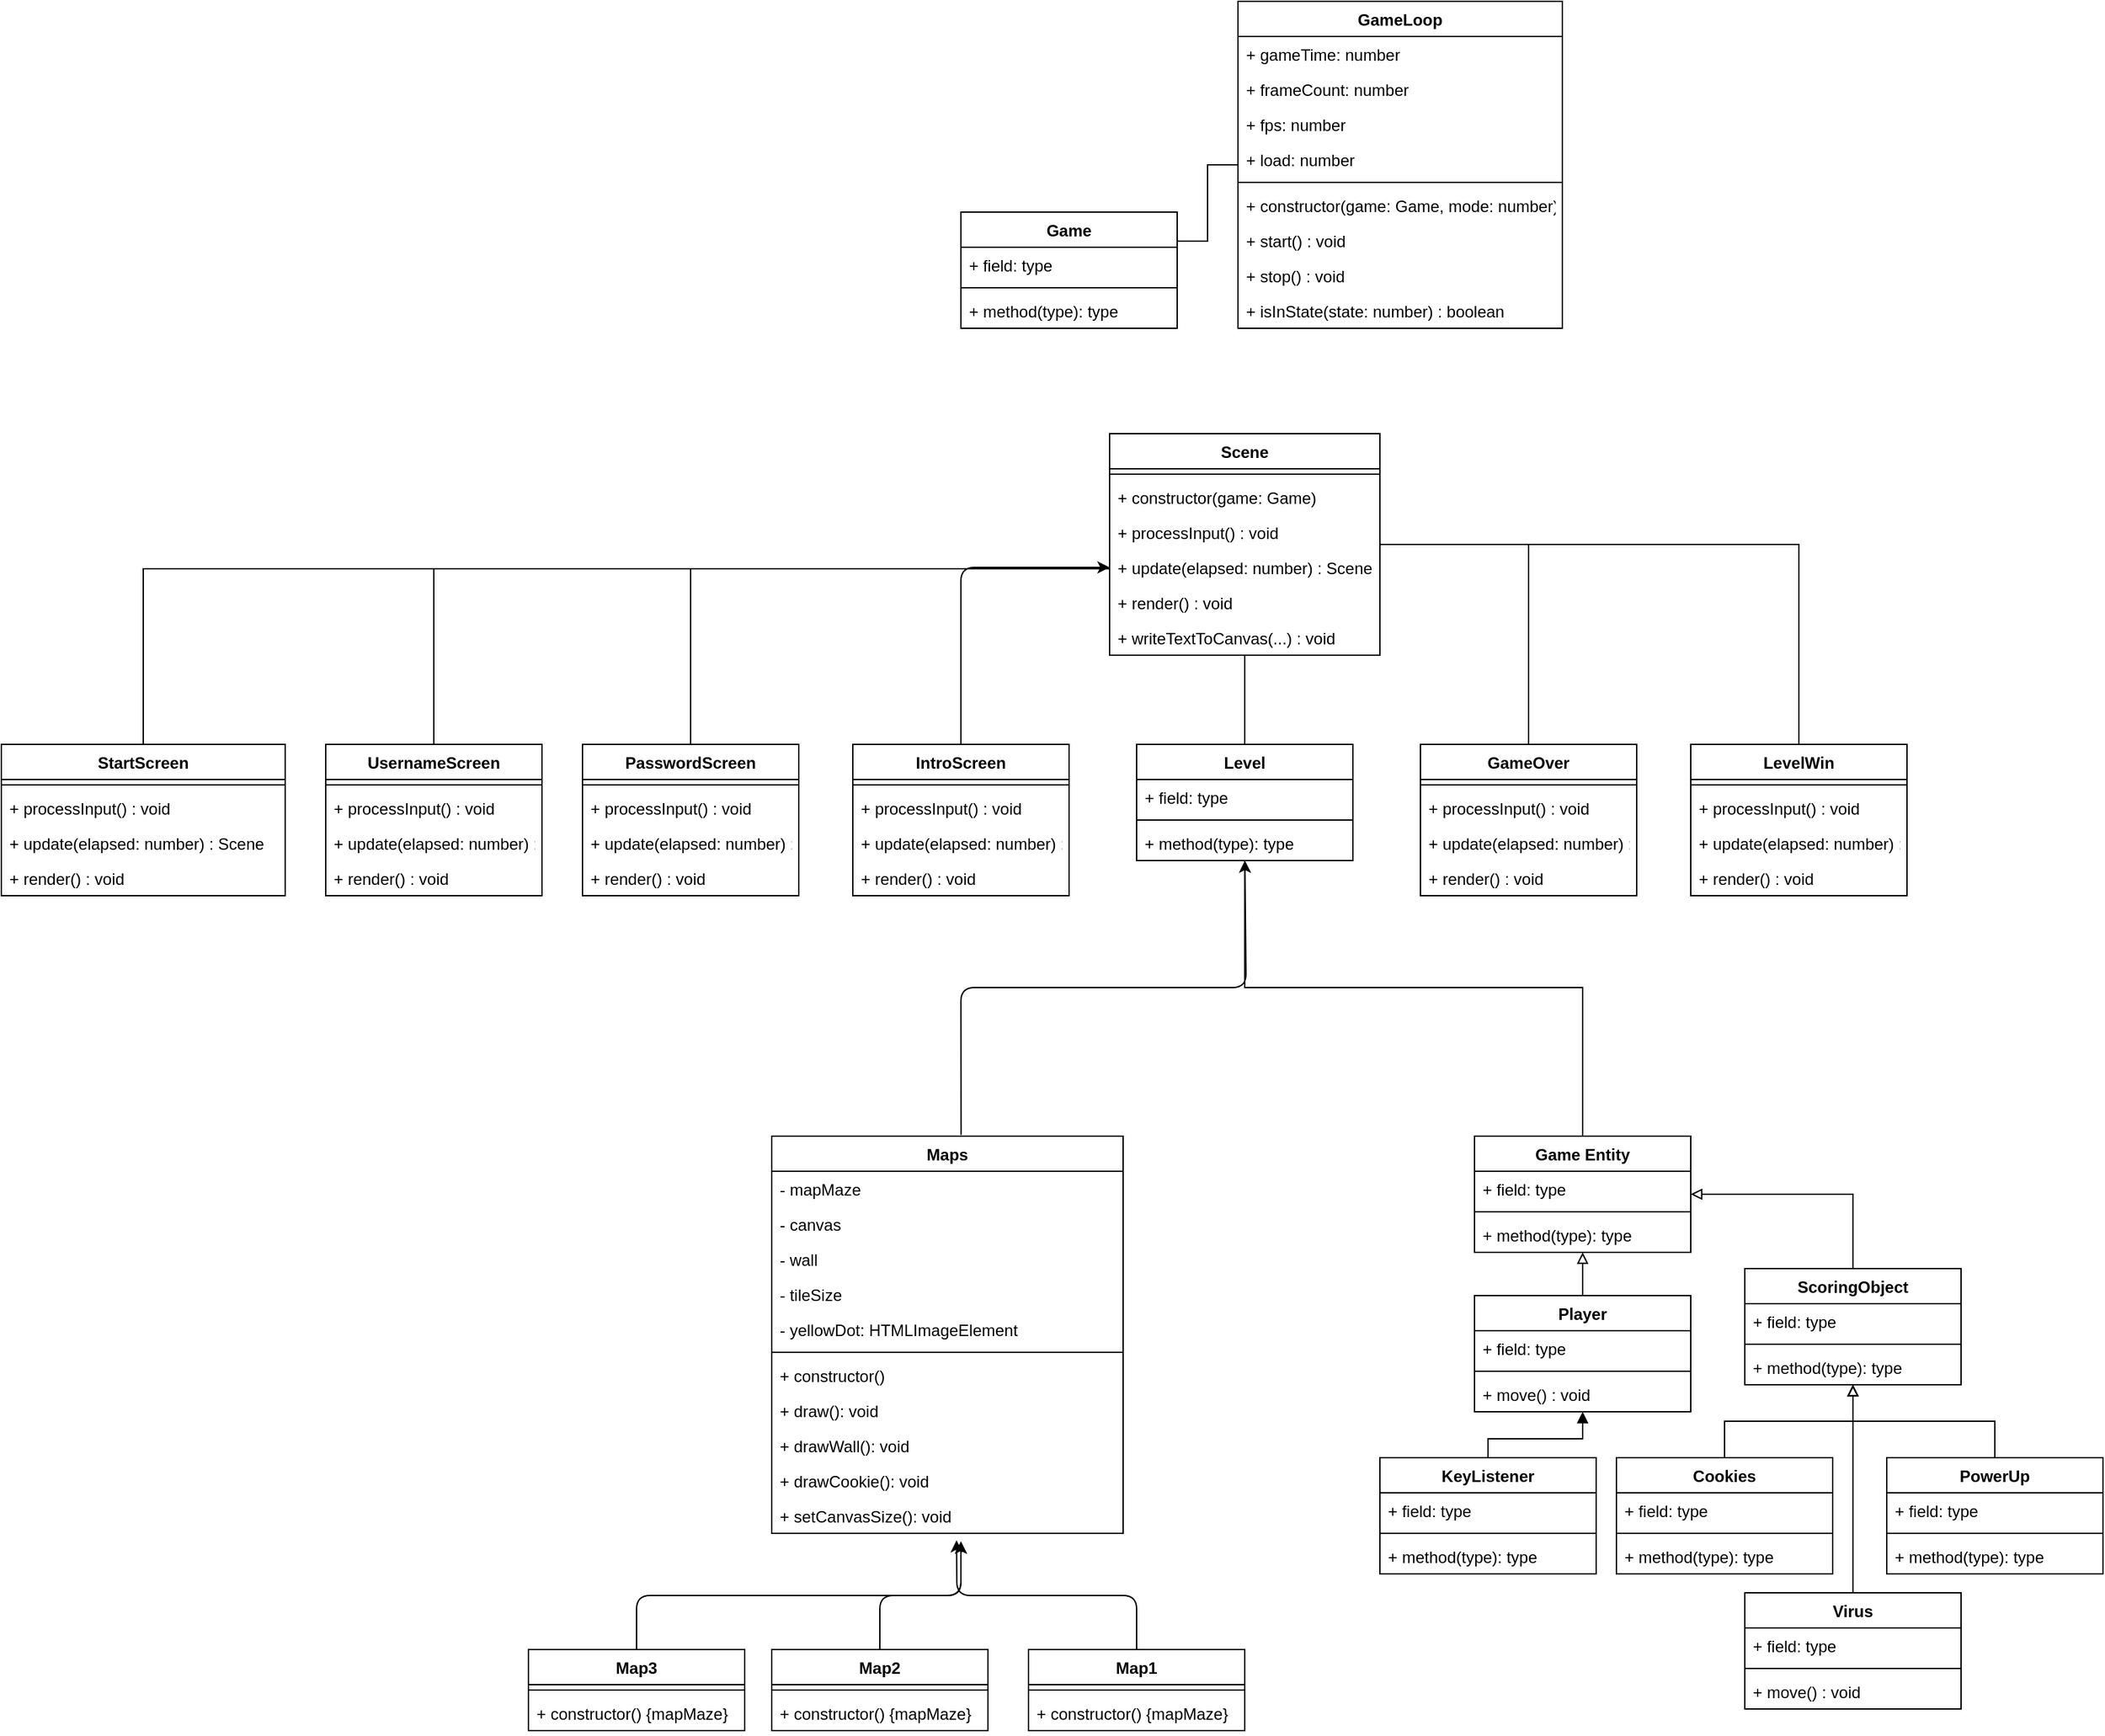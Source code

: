 <mxfile>
    <diagram id="Ojxr9yC4LWyRMyPqAZx2" name="Page-1">
        <mxGraphModel dx="1601" dy="1888" grid="1" gridSize="10" guides="1" tooltips="1" connect="1" arrows="1" fold="1" page="1" pageScale="1" pageWidth="850" pageHeight="1100" math="0" shadow="0">
            <root>
                <mxCell id="0"/>
                <mxCell id="1" parent="0"/>
                <mxCell id="dzGr2BtyjeJ9_kBKWc-8-1" value="Game" style="swimlane;fontStyle=1;align=center;verticalAlign=top;childLayout=stackLayout;horizontal=1;startSize=26;horizontalStack=0;resizeParent=1;resizeParentMax=0;resizeLast=0;collapsible=1;marginBottom=0;" parent="1" vertex="1">
                    <mxGeometry x="360" y="136" width="160" height="86" as="geometry"/>
                </mxCell>
                <mxCell id="dzGr2BtyjeJ9_kBKWc-8-2" value="+ field: type" style="text;strokeColor=none;fillColor=none;align=left;verticalAlign=top;spacingLeft=4;spacingRight=4;overflow=hidden;rotatable=0;points=[[0,0.5],[1,0.5]];portConstraint=eastwest;" parent="dzGr2BtyjeJ9_kBKWc-8-1" vertex="1">
                    <mxGeometry y="26" width="160" height="26" as="geometry"/>
                </mxCell>
                <mxCell id="dzGr2BtyjeJ9_kBKWc-8-3" value="" style="line;strokeWidth=1;fillColor=none;align=left;verticalAlign=middle;spacingTop=-1;spacingLeft=3;spacingRight=3;rotatable=0;labelPosition=right;points=[];portConstraint=eastwest;" parent="dzGr2BtyjeJ9_kBKWc-8-1" vertex="1">
                    <mxGeometry y="52" width="160" height="8" as="geometry"/>
                </mxCell>
                <mxCell id="dzGr2BtyjeJ9_kBKWc-8-4" value="+ method(type): type" style="text;strokeColor=none;fillColor=none;align=left;verticalAlign=top;spacingLeft=4;spacingRight=4;overflow=hidden;rotatable=0;points=[[0,0.5],[1,0.5]];portConstraint=eastwest;" parent="dzGr2BtyjeJ9_kBKWc-8-1" vertex="1">
                    <mxGeometry y="60" width="160" height="26" as="geometry"/>
                </mxCell>
                <mxCell id="2eLX85ndSaZ_eHVxCaM--86" style="edgeStyle=orthogonalEdgeStyle;rounded=0;orthogonalLoop=1;jettySize=auto;html=1;entryX=1;entryY=0.25;entryDx=0;entryDy=0;startArrow=none;startFill=0;endArrow=none;endFill=0;" parent="1" source="2eLX85ndSaZ_eHVxCaM--1" target="dzGr2BtyjeJ9_kBKWc-8-1" edge="1">
                    <mxGeometry relative="1" as="geometry"/>
                </mxCell>
                <mxCell id="2eLX85ndSaZ_eHVxCaM--1" value="GameLoop" style="swimlane;fontStyle=1;align=center;verticalAlign=top;childLayout=stackLayout;horizontal=1;startSize=26;horizontalStack=0;resizeParent=1;resizeParentMax=0;resizeLast=0;collapsible=1;marginBottom=0;" parent="1" vertex="1">
                    <mxGeometry x="565" y="-20" width="240" height="242" as="geometry"/>
                </mxCell>
                <mxCell id="2eLX85ndSaZ_eHVxCaM--2" value="+ gameTime: number" style="text;strokeColor=none;fillColor=none;align=left;verticalAlign=top;spacingLeft=4;spacingRight=4;overflow=hidden;rotatable=0;points=[[0,0.5],[1,0.5]];portConstraint=eastwest;" parent="2eLX85ndSaZ_eHVxCaM--1" vertex="1">
                    <mxGeometry y="26" width="240" height="26" as="geometry"/>
                </mxCell>
                <mxCell id="2eLX85ndSaZ_eHVxCaM--13" value="+ frameCount: number" style="text;strokeColor=none;fillColor=none;align=left;verticalAlign=top;spacingLeft=4;spacingRight=4;overflow=hidden;rotatable=0;points=[[0,0.5],[1,0.5]];portConstraint=eastwest;" parent="2eLX85ndSaZ_eHVxCaM--1" vertex="1">
                    <mxGeometry y="52" width="240" height="26" as="geometry"/>
                </mxCell>
                <mxCell id="2eLX85ndSaZ_eHVxCaM--15" value="+ fps: number" style="text;strokeColor=none;fillColor=none;align=left;verticalAlign=top;spacingLeft=4;spacingRight=4;overflow=hidden;rotatable=0;points=[[0,0.5],[1,0.5]];portConstraint=eastwest;" parent="2eLX85ndSaZ_eHVxCaM--1" vertex="1">
                    <mxGeometry y="78" width="240" height="26" as="geometry"/>
                </mxCell>
                <mxCell id="2eLX85ndSaZ_eHVxCaM--23" value="+ load: number" style="text;strokeColor=none;fillColor=none;align=left;verticalAlign=top;spacingLeft=4;spacingRight=4;overflow=hidden;rotatable=0;points=[[0,0.5],[1,0.5]];portConstraint=eastwest;" parent="2eLX85ndSaZ_eHVxCaM--1" vertex="1">
                    <mxGeometry y="104" width="240" height="26" as="geometry"/>
                </mxCell>
                <mxCell id="2eLX85ndSaZ_eHVxCaM--3" value="" style="line;strokeWidth=1;fillColor=none;align=left;verticalAlign=middle;spacingTop=-1;spacingLeft=3;spacingRight=3;rotatable=0;labelPosition=right;points=[];portConstraint=eastwest;" parent="2eLX85ndSaZ_eHVxCaM--1" vertex="1">
                    <mxGeometry y="130" width="240" height="8" as="geometry"/>
                </mxCell>
                <mxCell id="2eLX85ndSaZ_eHVxCaM--4" value="+ constructor(game: Game, mode: number)" style="text;strokeColor=none;fillColor=none;align=left;verticalAlign=top;spacingLeft=4;spacingRight=4;overflow=hidden;rotatable=0;points=[[0,0.5],[1,0.5]];portConstraint=eastwest;" parent="2eLX85ndSaZ_eHVxCaM--1" vertex="1">
                    <mxGeometry y="138" width="240" height="26" as="geometry"/>
                </mxCell>
                <mxCell id="2eLX85ndSaZ_eHVxCaM--20" value="+ start() : void" style="text;strokeColor=none;fillColor=none;align=left;verticalAlign=top;spacingLeft=4;spacingRight=4;overflow=hidden;rotatable=0;points=[[0,0.5],[1,0.5]];portConstraint=eastwest;" parent="2eLX85ndSaZ_eHVxCaM--1" vertex="1">
                    <mxGeometry y="164" width="240" height="26" as="geometry"/>
                </mxCell>
                <mxCell id="2eLX85ndSaZ_eHVxCaM--21" value="+ stop() : void" style="text;strokeColor=none;fillColor=none;align=left;verticalAlign=top;spacingLeft=4;spacingRight=4;overflow=hidden;rotatable=0;points=[[0,0.5],[1,0.5]];portConstraint=eastwest;" parent="2eLX85ndSaZ_eHVxCaM--1" vertex="1">
                    <mxGeometry y="190" width="240" height="26" as="geometry"/>
                </mxCell>
                <mxCell id="2eLX85ndSaZ_eHVxCaM--22" value="+ isInState(state: number) : boolean" style="text;strokeColor=none;fillColor=none;align=left;verticalAlign=top;spacingLeft=4;spacingRight=4;overflow=hidden;rotatable=0;points=[[0,0.5],[1,0.5]];portConstraint=eastwest;" parent="2eLX85ndSaZ_eHVxCaM--1" vertex="1">
                    <mxGeometry y="216" width="240" height="26" as="geometry"/>
                </mxCell>
                <mxCell id="2eLX85ndSaZ_eHVxCaM--5" value="KeyListener" style="swimlane;fontStyle=1;align=center;verticalAlign=top;childLayout=stackLayout;horizontal=1;startSize=26;horizontalStack=0;resizeParent=1;resizeParentMax=0;resizeLast=0;collapsible=1;marginBottom=0;" parent="1" vertex="1">
                    <mxGeometry x="670" y="1058" width="160" height="86" as="geometry"/>
                </mxCell>
                <mxCell id="2eLX85ndSaZ_eHVxCaM--6" value="+ field: type" style="text;strokeColor=none;fillColor=none;align=left;verticalAlign=top;spacingLeft=4;spacingRight=4;overflow=hidden;rotatable=0;points=[[0,0.5],[1,0.5]];portConstraint=eastwest;" parent="2eLX85ndSaZ_eHVxCaM--5" vertex="1">
                    <mxGeometry y="26" width="160" height="26" as="geometry"/>
                </mxCell>
                <mxCell id="2eLX85ndSaZ_eHVxCaM--7" value="" style="line;strokeWidth=1;fillColor=none;align=left;verticalAlign=middle;spacingTop=-1;spacingLeft=3;spacingRight=3;rotatable=0;labelPosition=right;points=[];portConstraint=eastwest;" parent="2eLX85ndSaZ_eHVxCaM--5" vertex="1">
                    <mxGeometry y="52" width="160" height="8" as="geometry"/>
                </mxCell>
                <mxCell id="2eLX85ndSaZ_eHVxCaM--8" value="+ method(type): type" style="text;strokeColor=none;fillColor=none;align=left;verticalAlign=top;spacingLeft=4;spacingRight=4;overflow=hidden;rotatable=0;points=[[0,0.5],[1,0.5]];portConstraint=eastwest;" parent="2eLX85ndSaZ_eHVxCaM--5" vertex="1">
                    <mxGeometry y="60" width="160" height="26" as="geometry"/>
                </mxCell>
                <mxCell id="2eLX85ndSaZ_eHVxCaM--72" style="edgeStyle=orthogonalEdgeStyle;rounded=0;orthogonalLoop=1;jettySize=auto;html=1;entryX=0.5;entryY=0;entryDx=0;entryDy=0;startArrow=block;startFill=0;endArrow=none;endFill=0;" parent="1" source="2eLX85ndSaZ_eHVxCaM--9" target="2eLX85ndSaZ_eHVxCaM--40" edge="1">
                    <mxGeometry relative="1" as="geometry"/>
                </mxCell>
                <mxCell id="2eLX85ndSaZ_eHVxCaM--73" style="edgeStyle=orthogonalEdgeStyle;rounded=0;orthogonalLoop=1;jettySize=auto;html=1;entryX=0.5;entryY=0;entryDx=0;entryDy=0;startArrow=block;startFill=0;endArrow=none;endFill=0;" parent="1" source="2eLX85ndSaZ_eHVxCaM--9" target="2eLX85ndSaZ_eHVxCaM--24" edge="1">
                    <mxGeometry relative="1" as="geometry">
                        <mxPoint x="615" y="918" as="targetPoint"/>
                    </mxGeometry>
                </mxCell>
                <mxCell id="2eLX85ndSaZ_eHVxCaM--9" value="Game Entity" style="swimlane;fontStyle=1;align=center;verticalAlign=top;childLayout=stackLayout;horizontal=1;startSize=26;horizontalStack=0;resizeParent=1;resizeParentMax=0;resizeLast=0;collapsible=1;marginBottom=0;" parent="1" vertex="1">
                    <mxGeometry x="740" y="820" width="160" height="86" as="geometry"/>
                </mxCell>
                <mxCell id="2eLX85ndSaZ_eHVxCaM--10" value="+ field: type" style="text;strokeColor=none;fillColor=none;align=left;verticalAlign=top;spacingLeft=4;spacingRight=4;overflow=hidden;rotatable=0;points=[[0,0.5],[1,0.5]];portConstraint=eastwest;" parent="2eLX85ndSaZ_eHVxCaM--9" vertex="1">
                    <mxGeometry y="26" width="160" height="26" as="geometry"/>
                </mxCell>
                <mxCell id="2eLX85ndSaZ_eHVxCaM--11" value="" style="line;strokeWidth=1;fillColor=none;align=left;verticalAlign=middle;spacingTop=-1;spacingLeft=3;spacingRight=3;rotatable=0;labelPosition=right;points=[];portConstraint=eastwest;" parent="2eLX85ndSaZ_eHVxCaM--9" vertex="1">
                    <mxGeometry y="52" width="160" height="8" as="geometry"/>
                </mxCell>
                <mxCell id="2eLX85ndSaZ_eHVxCaM--12" value="+ method(type): type" style="text;strokeColor=none;fillColor=none;align=left;verticalAlign=top;spacingLeft=4;spacingRight=4;overflow=hidden;rotatable=0;points=[[0,0.5],[1,0.5]];portConstraint=eastwest;" parent="2eLX85ndSaZ_eHVxCaM--9" vertex="1">
                    <mxGeometry y="60" width="160" height="26" as="geometry"/>
                </mxCell>
                <mxCell id="2eLX85ndSaZ_eHVxCaM--75" style="edgeStyle=orthogonalEdgeStyle;rounded=0;orthogonalLoop=1;jettySize=auto;html=1;entryX=0.5;entryY=0;entryDx=0;entryDy=0;startArrow=block;startFill=1;endArrow=none;endFill=0;" parent="1" source="2eLX85ndSaZ_eHVxCaM--24" target="2eLX85ndSaZ_eHVxCaM--5" edge="1">
                    <mxGeometry relative="1" as="geometry"/>
                </mxCell>
                <mxCell id="2eLX85ndSaZ_eHVxCaM--24" value="Player" style="swimlane;fontStyle=1;align=center;verticalAlign=top;childLayout=stackLayout;horizontal=1;startSize=26;horizontalStack=0;resizeParent=1;resizeParentMax=0;resizeLast=0;collapsible=1;marginBottom=0;" parent="1" vertex="1">
                    <mxGeometry x="740" y="938" width="160" height="86" as="geometry"/>
                </mxCell>
                <mxCell id="2eLX85ndSaZ_eHVxCaM--25" value="+ field: type" style="text;strokeColor=none;fillColor=none;align=left;verticalAlign=top;spacingLeft=4;spacingRight=4;overflow=hidden;rotatable=0;points=[[0,0.5],[1,0.5]];portConstraint=eastwest;" parent="2eLX85ndSaZ_eHVxCaM--24" vertex="1">
                    <mxGeometry y="26" width="160" height="26" as="geometry"/>
                </mxCell>
                <mxCell id="2eLX85ndSaZ_eHVxCaM--26" value="" style="line;strokeWidth=1;fillColor=none;align=left;verticalAlign=middle;spacingTop=-1;spacingLeft=3;spacingRight=3;rotatable=0;labelPosition=right;points=[];portConstraint=eastwest;" parent="2eLX85ndSaZ_eHVxCaM--24" vertex="1">
                    <mxGeometry y="52" width="160" height="8" as="geometry"/>
                </mxCell>
                <mxCell id="2eLX85ndSaZ_eHVxCaM--27" value="+ move() : void" style="text;strokeColor=none;fillColor=none;align=left;verticalAlign=top;spacingLeft=4;spacingRight=4;overflow=hidden;rotatable=0;points=[[0,0.5],[1,0.5]];portConstraint=eastwest;" parent="2eLX85ndSaZ_eHVxCaM--24" vertex="1">
                    <mxGeometry y="60" width="160" height="26" as="geometry"/>
                </mxCell>
                <mxCell id="2eLX85ndSaZ_eHVxCaM--28" value="Virus" style="swimlane;fontStyle=1;align=center;verticalAlign=top;childLayout=stackLayout;horizontal=1;startSize=26;horizontalStack=0;resizeParent=1;resizeParentMax=0;resizeLast=0;collapsible=1;marginBottom=0;" parent="1" vertex="1">
                    <mxGeometry x="940" y="1158" width="160" height="86" as="geometry"/>
                </mxCell>
                <mxCell id="2eLX85ndSaZ_eHVxCaM--29" value="+ field: type" style="text;strokeColor=none;fillColor=none;align=left;verticalAlign=top;spacingLeft=4;spacingRight=4;overflow=hidden;rotatable=0;points=[[0,0.5],[1,0.5]];portConstraint=eastwest;" parent="2eLX85ndSaZ_eHVxCaM--28" vertex="1">
                    <mxGeometry y="26" width="160" height="26" as="geometry"/>
                </mxCell>
                <mxCell id="2eLX85ndSaZ_eHVxCaM--30" value="" style="line;strokeWidth=1;fillColor=none;align=left;verticalAlign=middle;spacingTop=-1;spacingLeft=3;spacingRight=3;rotatable=0;labelPosition=right;points=[];portConstraint=eastwest;" parent="2eLX85ndSaZ_eHVxCaM--28" vertex="1">
                    <mxGeometry y="52" width="160" height="8" as="geometry"/>
                </mxCell>
                <mxCell id="2eLX85ndSaZ_eHVxCaM--31" value="+ move() : void" style="text;strokeColor=none;fillColor=none;align=left;verticalAlign=top;spacingLeft=4;spacingRight=4;overflow=hidden;rotatable=0;points=[[0,0.5],[1,0.5]];portConstraint=eastwest;" parent="2eLX85ndSaZ_eHVxCaM--28" vertex="1">
                    <mxGeometry y="60" width="160" height="26" as="geometry"/>
                </mxCell>
                <mxCell id="2eLX85ndSaZ_eHVxCaM--32" value="Cookies" style="swimlane;fontStyle=1;align=center;verticalAlign=top;childLayout=stackLayout;horizontal=1;startSize=26;horizontalStack=0;resizeParent=1;resizeParentMax=0;resizeLast=0;collapsible=1;marginBottom=0;" parent="1" vertex="1">
                    <mxGeometry x="845" y="1058" width="160" height="86" as="geometry"/>
                </mxCell>
                <mxCell id="2eLX85ndSaZ_eHVxCaM--33" value="+ field: type" style="text;strokeColor=none;fillColor=none;align=left;verticalAlign=top;spacingLeft=4;spacingRight=4;overflow=hidden;rotatable=0;points=[[0,0.5],[1,0.5]];portConstraint=eastwest;" parent="2eLX85ndSaZ_eHVxCaM--32" vertex="1">
                    <mxGeometry y="26" width="160" height="26" as="geometry"/>
                </mxCell>
                <mxCell id="2eLX85ndSaZ_eHVxCaM--34" value="" style="line;strokeWidth=1;fillColor=none;align=left;verticalAlign=middle;spacingTop=-1;spacingLeft=3;spacingRight=3;rotatable=0;labelPosition=right;points=[];portConstraint=eastwest;" parent="2eLX85ndSaZ_eHVxCaM--32" vertex="1">
                    <mxGeometry y="52" width="160" height="8" as="geometry"/>
                </mxCell>
                <mxCell id="2eLX85ndSaZ_eHVxCaM--35" value="+ method(type): type" style="text;strokeColor=none;fillColor=none;align=left;verticalAlign=top;spacingLeft=4;spacingRight=4;overflow=hidden;rotatable=0;points=[[0,0.5],[1,0.5]];portConstraint=eastwest;" parent="2eLX85ndSaZ_eHVxCaM--32" vertex="1">
                    <mxGeometry y="60" width="160" height="26" as="geometry"/>
                </mxCell>
                <mxCell id="2eLX85ndSaZ_eHVxCaM--36" value="PowerUp" style="swimlane;fontStyle=1;align=center;verticalAlign=top;childLayout=stackLayout;horizontal=1;startSize=26;horizontalStack=0;resizeParent=1;resizeParentMax=0;resizeLast=0;collapsible=1;marginBottom=0;" parent="1" vertex="1">
                    <mxGeometry x="1045" y="1058" width="160" height="86" as="geometry"/>
                </mxCell>
                <mxCell id="2eLX85ndSaZ_eHVxCaM--37" value="+ field: type" style="text;strokeColor=none;fillColor=none;align=left;verticalAlign=top;spacingLeft=4;spacingRight=4;overflow=hidden;rotatable=0;points=[[0,0.5],[1,0.5]];portConstraint=eastwest;" parent="2eLX85ndSaZ_eHVxCaM--36" vertex="1">
                    <mxGeometry y="26" width="160" height="26" as="geometry"/>
                </mxCell>
                <mxCell id="2eLX85ndSaZ_eHVxCaM--38" value="" style="line;strokeWidth=1;fillColor=none;align=left;verticalAlign=middle;spacingTop=-1;spacingLeft=3;spacingRight=3;rotatable=0;labelPosition=right;points=[];portConstraint=eastwest;" parent="2eLX85ndSaZ_eHVxCaM--36" vertex="1">
                    <mxGeometry y="52" width="160" height="8" as="geometry"/>
                </mxCell>
                <mxCell id="2eLX85ndSaZ_eHVxCaM--39" value="+ method(type): type" style="text;strokeColor=none;fillColor=none;align=left;verticalAlign=top;spacingLeft=4;spacingRight=4;overflow=hidden;rotatable=0;points=[[0,0.5],[1,0.5]];portConstraint=eastwest;" parent="2eLX85ndSaZ_eHVxCaM--36" vertex="1">
                    <mxGeometry y="60" width="160" height="26" as="geometry"/>
                </mxCell>
                <mxCell id="2eLX85ndSaZ_eHVxCaM--55" style="edgeStyle=orthogonalEdgeStyle;rounded=0;orthogonalLoop=1;jettySize=auto;html=1;entryX=0.5;entryY=0;entryDx=0;entryDy=0;endArrow=none;endFill=0;startArrow=block;startFill=0;" parent="1" source="2eLX85ndSaZ_eHVxCaM--40" target="2eLX85ndSaZ_eHVxCaM--36" edge="1">
                    <mxGeometry relative="1" as="geometry"/>
                </mxCell>
                <mxCell id="2eLX85ndSaZ_eHVxCaM--57" style="edgeStyle=orthogonalEdgeStyle;rounded=0;orthogonalLoop=1;jettySize=auto;html=1;entryX=0.5;entryY=0;entryDx=0;entryDy=0;startArrow=block;startFill=0;endArrow=none;endFill=0;" parent="1" source="2eLX85ndSaZ_eHVxCaM--40" target="2eLX85ndSaZ_eHVxCaM--32" edge="1">
                    <mxGeometry relative="1" as="geometry"/>
                </mxCell>
                <mxCell id="2eLX85ndSaZ_eHVxCaM--83" style="edgeStyle=orthogonalEdgeStyle;rounded=0;orthogonalLoop=1;jettySize=auto;html=1;entryX=0.5;entryY=0;entryDx=0;entryDy=0;startArrow=block;startFill=0;endArrow=none;endFill=0;" parent="1" source="2eLX85ndSaZ_eHVxCaM--40" target="2eLX85ndSaZ_eHVxCaM--28" edge="1">
                    <mxGeometry relative="1" as="geometry"/>
                </mxCell>
                <mxCell id="2eLX85ndSaZ_eHVxCaM--40" value="ScoringObject" style="swimlane;fontStyle=1;align=center;verticalAlign=top;childLayout=stackLayout;horizontal=1;startSize=26;horizontalStack=0;resizeParent=1;resizeParentMax=0;resizeLast=0;collapsible=1;marginBottom=0;" parent="1" vertex="1">
                    <mxGeometry x="940" y="918" width="160" height="86" as="geometry"/>
                </mxCell>
                <mxCell id="2eLX85ndSaZ_eHVxCaM--41" value="+ field: type" style="text;strokeColor=none;fillColor=none;align=left;verticalAlign=top;spacingLeft=4;spacingRight=4;overflow=hidden;rotatable=0;points=[[0,0.5],[1,0.5]];portConstraint=eastwest;" parent="2eLX85ndSaZ_eHVxCaM--40" vertex="1">
                    <mxGeometry y="26" width="160" height="26" as="geometry"/>
                </mxCell>
                <mxCell id="2eLX85ndSaZ_eHVxCaM--42" value="" style="line;strokeWidth=1;fillColor=none;align=left;verticalAlign=middle;spacingTop=-1;spacingLeft=3;spacingRight=3;rotatable=0;labelPosition=right;points=[];portConstraint=eastwest;" parent="2eLX85ndSaZ_eHVxCaM--40" vertex="1">
                    <mxGeometry y="52" width="160" height="8" as="geometry"/>
                </mxCell>
                <mxCell id="2eLX85ndSaZ_eHVxCaM--43" value="+ method(type): type" style="text;strokeColor=none;fillColor=none;align=left;verticalAlign=top;spacingLeft=4;spacingRight=4;overflow=hidden;rotatable=0;points=[[0,0.5],[1,0.5]];portConstraint=eastwest;" parent="2eLX85ndSaZ_eHVxCaM--40" vertex="1">
                    <mxGeometry y="60" width="160" height="26" as="geometry"/>
                </mxCell>
                <mxCell id="2eLX85ndSaZ_eHVxCaM--96" style="edgeStyle=orthogonalEdgeStyle;rounded=0;orthogonalLoop=1;jettySize=auto;html=1;entryX=0.5;entryY=0;entryDx=0;entryDy=0;startArrow=none;startFill=0;endArrow=none;endFill=0;" parent="1" source="2eLX85ndSaZ_eHVxCaM--87" target="2eLX85ndSaZ_eHVxCaM--91" edge="1">
                    <mxGeometry relative="1" as="geometry"/>
                </mxCell>
                <mxCell id="2eLX85ndSaZ_eHVxCaM--101" style="edgeStyle=orthogonalEdgeStyle;rounded=0;orthogonalLoop=1;jettySize=auto;html=1;entryX=0.5;entryY=0;entryDx=0;entryDy=0;startArrow=none;startFill=0;endArrow=none;endFill=0;" parent="1" source="2eLX85ndSaZ_eHVxCaM--87" target="2eLX85ndSaZ_eHVxCaM--97" edge="1">
                    <mxGeometry relative="1" as="geometry">
                        <Array as="points">
                            <mxPoint x="-245" y="400"/>
                        </Array>
                    </mxGeometry>
                </mxCell>
                <mxCell id="2eLX85ndSaZ_eHVxCaM--110" style="edgeStyle=orthogonalEdgeStyle;rounded=0;orthogonalLoop=1;jettySize=auto;html=1;entryX=0.5;entryY=0;entryDx=0;entryDy=0;startArrow=none;startFill=0;endArrow=none;endFill=0;" parent="1" source="2eLX85ndSaZ_eHVxCaM--87" target="2eLX85ndSaZ_eHVxCaM--102" edge="1">
                    <mxGeometry relative="1" as="geometry"/>
                </mxCell>
                <mxCell id="2eLX85ndSaZ_eHVxCaM--111" style="edgeStyle=orthogonalEdgeStyle;rounded=0;orthogonalLoop=1;jettySize=auto;html=1;entryX=0.5;entryY=0;entryDx=0;entryDy=0;startArrow=none;startFill=0;endArrow=none;endFill=0;" parent="1" source="2eLX85ndSaZ_eHVxCaM--87" target="2eLX85ndSaZ_eHVxCaM--106" edge="1">
                    <mxGeometry relative="1" as="geometry"/>
                </mxCell>
                <mxCell id="2eLX85ndSaZ_eHVxCaM--120" style="edgeStyle=orthogonalEdgeStyle;rounded=0;orthogonalLoop=1;jettySize=auto;html=1;entryX=0.5;entryY=0;entryDx=0;entryDy=0;startArrow=none;startFill=0;endArrow=none;endFill=0;" parent="1" source="2eLX85ndSaZ_eHVxCaM--87" target="2eLX85ndSaZ_eHVxCaM--116" edge="1">
                    <mxGeometry relative="1" as="geometry">
                        <Array as="points">
                            <mxPoint x="160" y="400"/>
                        </Array>
                    </mxGeometry>
                </mxCell>
                <mxCell id="2eLX85ndSaZ_eHVxCaM--121" style="edgeStyle=orthogonalEdgeStyle;rounded=0;orthogonalLoop=1;jettySize=auto;html=1;entryX=0.5;entryY=0;entryDx=0;entryDy=0;startArrow=none;startFill=0;endArrow=none;endFill=0;" parent="1" source="2eLX85ndSaZ_eHVxCaM--87" target="2eLX85ndSaZ_eHVxCaM--112" edge="1">
                    <mxGeometry relative="1" as="geometry">
                        <Array as="points">
                            <mxPoint x="-30" y="400"/>
                        </Array>
                    </mxGeometry>
                </mxCell>
                <mxCell id="2eLX85ndSaZ_eHVxCaM--87" value="Scene" style="swimlane;fontStyle=1;align=center;verticalAlign=top;childLayout=stackLayout;horizontal=1;startSize=26;horizontalStack=0;resizeParent=1;resizeParentMax=0;resizeLast=0;collapsible=1;marginBottom=0;" parent="1" vertex="1">
                    <mxGeometry x="470" y="300" width="200" height="164" as="geometry"/>
                </mxCell>
                <mxCell id="2eLX85ndSaZ_eHVxCaM--89" value="" style="line;strokeWidth=1;fillColor=none;align=left;verticalAlign=middle;spacingTop=-1;spacingLeft=3;spacingRight=3;rotatable=0;labelPosition=right;points=[];portConstraint=eastwest;" parent="2eLX85ndSaZ_eHVxCaM--87" vertex="1">
                    <mxGeometry y="26" width="200" height="8" as="geometry"/>
                </mxCell>
                <mxCell id="2eLX85ndSaZ_eHVxCaM--90" value="+ constructor(game: Game)" style="text;strokeColor=none;fillColor=none;align=left;verticalAlign=top;spacingLeft=4;spacingRight=4;overflow=hidden;rotatable=0;points=[[0,0.5],[1,0.5]];portConstraint=eastwest;" parent="2eLX85ndSaZ_eHVxCaM--87" vertex="1">
                    <mxGeometry y="34" width="200" height="26" as="geometry"/>
                </mxCell>
                <mxCell id="2eLX85ndSaZ_eHVxCaM--136" value="+ processInput() : void" style="text;strokeColor=none;fillColor=none;align=left;verticalAlign=top;spacingLeft=4;spacingRight=4;overflow=hidden;rotatable=0;points=[[0,0.5],[1,0.5]];portConstraint=eastwest;" parent="2eLX85ndSaZ_eHVxCaM--87" vertex="1">
                    <mxGeometry y="60" width="200" height="26" as="geometry"/>
                </mxCell>
                <mxCell id="2eLX85ndSaZ_eHVxCaM--137" value="+ update(elapsed: number) : Scene" style="text;strokeColor=none;fillColor=none;align=left;verticalAlign=top;spacingLeft=4;spacingRight=4;overflow=hidden;rotatable=0;points=[[0,0.5],[1,0.5]];portConstraint=eastwest;" parent="2eLX85ndSaZ_eHVxCaM--87" vertex="1">
                    <mxGeometry y="86" width="200" height="26" as="geometry"/>
                </mxCell>
                <mxCell id="2eLX85ndSaZ_eHVxCaM--138" value="+ render() : void" style="text;strokeColor=none;fillColor=none;align=left;verticalAlign=top;spacingLeft=4;spacingRight=4;overflow=hidden;rotatable=0;points=[[0,0.5],[1,0.5]];portConstraint=eastwest;" parent="2eLX85ndSaZ_eHVxCaM--87" vertex="1">
                    <mxGeometry y="112" width="200" height="26" as="geometry"/>
                </mxCell>
                <mxCell id="2eLX85ndSaZ_eHVxCaM--146" value="+ writeTextToCanvas(...) : void" style="text;strokeColor=none;fillColor=none;align=left;verticalAlign=top;spacingLeft=4;spacingRight=4;overflow=hidden;rotatable=0;points=[[0,0.5],[1,0.5]];portConstraint=eastwest;" parent="2eLX85ndSaZ_eHVxCaM--87" vertex="1">
                    <mxGeometry y="138" width="200" height="26" as="geometry"/>
                </mxCell>
                <mxCell id="2eLX85ndSaZ_eHVxCaM--95" style="edgeStyle=orthogonalEdgeStyle;rounded=0;orthogonalLoop=1;jettySize=auto;html=1;entryX=0.5;entryY=0;entryDx=0;entryDy=0;startArrow=none;startFill=0;endArrow=none;endFill=0;" parent="1" source="2eLX85ndSaZ_eHVxCaM--91" target="2eLX85ndSaZ_eHVxCaM--9" edge="1">
                    <mxGeometry relative="1" as="geometry">
                        <Array as="points">
                            <mxPoint x="570" y="710"/>
                            <mxPoint x="820" y="710"/>
                        </Array>
                    </mxGeometry>
                </mxCell>
                <mxCell id="2eLX85ndSaZ_eHVxCaM--91" value="Level" style="swimlane;fontStyle=1;align=center;verticalAlign=top;childLayout=stackLayout;horizontal=1;startSize=26;horizontalStack=0;resizeParent=1;resizeParentMax=0;resizeLast=0;collapsible=1;marginBottom=0;" parent="1" vertex="1">
                    <mxGeometry x="490" y="530" width="160" height="86" as="geometry"/>
                </mxCell>
                <mxCell id="2eLX85ndSaZ_eHVxCaM--92" value="+ field: type" style="text;strokeColor=none;fillColor=none;align=left;verticalAlign=top;spacingLeft=4;spacingRight=4;overflow=hidden;rotatable=0;points=[[0,0.5],[1,0.5]];portConstraint=eastwest;" parent="2eLX85ndSaZ_eHVxCaM--91" vertex="1">
                    <mxGeometry y="26" width="160" height="26" as="geometry"/>
                </mxCell>
                <mxCell id="2eLX85ndSaZ_eHVxCaM--93" value="" style="line;strokeWidth=1;fillColor=none;align=left;verticalAlign=middle;spacingTop=-1;spacingLeft=3;spacingRight=3;rotatable=0;labelPosition=right;points=[];portConstraint=eastwest;" parent="2eLX85ndSaZ_eHVxCaM--91" vertex="1">
                    <mxGeometry y="52" width="160" height="8" as="geometry"/>
                </mxCell>
                <mxCell id="2eLX85ndSaZ_eHVxCaM--94" value="+ method(type): type" style="text;strokeColor=none;fillColor=none;align=left;verticalAlign=top;spacingLeft=4;spacingRight=4;overflow=hidden;rotatable=0;points=[[0,0.5],[1,0.5]];portConstraint=eastwest;" parent="2eLX85ndSaZ_eHVxCaM--91" vertex="1">
                    <mxGeometry y="60" width="160" height="26" as="geometry"/>
                </mxCell>
                <mxCell id="2eLX85ndSaZ_eHVxCaM--97" value="StartScreen" style="swimlane;fontStyle=1;align=center;verticalAlign=top;childLayout=stackLayout;horizontal=1;startSize=26;horizontalStack=0;resizeParent=1;resizeParentMax=0;resizeLast=0;collapsible=1;marginBottom=0;" parent="1" vertex="1">
                    <mxGeometry x="-350" y="530" width="210" height="112" as="geometry"/>
                </mxCell>
                <mxCell id="2eLX85ndSaZ_eHVxCaM--99" value="" style="line;strokeWidth=1;fillColor=none;align=left;verticalAlign=middle;spacingTop=-1;spacingLeft=3;spacingRight=3;rotatable=0;labelPosition=right;points=[];portConstraint=eastwest;" parent="2eLX85ndSaZ_eHVxCaM--97" vertex="1">
                    <mxGeometry y="26" width="210" height="8" as="geometry"/>
                </mxCell>
                <mxCell id="2eLX85ndSaZ_eHVxCaM--100" value="+ processInput() : void" style="text;strokeColor=none;fillColor=none;align=left;verticalAlign=top;spacingLeft=4;spacingRight=4;overflow=hidden;rotatable=0;points=[[0,0.5],[1,0.5]];portConstraint=eastwest;" parent="2eLX85ndSaZ_eHVxCaM--97" vertex="1">
                    <mxGeometry y="34" width="210" height="26" as="geometry"/>
                </mxCell>
                <mxCell id="2eLX85ndSaZ_eHVxCaM--122" value="+ update(elapsed: number) : Scene" style="text;strokeColor=none;fillColor=none;align=left;verticalAlign=top;spacingLeft=4;spacingRight=4;overflow=hidden;rotatable=0;points=[[0,0.5],[1,0.5]];portConstraint=eastwest;" parent="2eLX85ndSaZ_eHVxCaM--97" vertex="1">
                    <mxGeometry y="60" width="210" height="26" as="geometry"/>
                </mxCell>
                <mxCell id="2eLX85ndSaZ_eHVxCaM--123" value="+ render() : void" style="text;strokeColor=none;fillColor=none;align=left;verticalAlign=top;spacingLeft=4;spacingRight=4;overflow=hidden;rotatable=0;points=[[0,0.5],[1,0.5]];portConstraint=eastwest;" parent="2eLX85ndSaZ_eHVxCaM--97" vertex="1">
                    <mxGeometry y="86" width="210" height="26" as="geometry"/>
                </mxCell>
                <mxCell id="2eLX85ndSaZ_eHVxCaM--102" value="GameOver" style="swimlane;fontStyle=1;align=center;verticalAlign=top;childLayout=stackLayout;horizontal=1;startSize=26;horizontalStack=0;resizeParent=1;resizeParentMax=0;resizeLast=0;collapsible=1;marginBottom=0;" parent="1" vertex="1">
                    <mxGeometry x="700" y="530" width="160" height="112" as="geometry"/>
                </mxCell>
                <mxCell id="2eLX85ndSaZ_eHVxCaM--104" value="" style="line;strokeWidth=1;fillColor=none;align=left;verticalAlign=middle;spacingTop=-1;spacingLeft=3;spacingRight=3;rotatable=0;labelPosition=right;points=[];portConstraint=eastwest;" parent="2eLX85ndSaZ_eHVxCaM--102" vertex="1">
                    <mxGeometry y="26" width="160" height="8" as="geometry"/>
                </mxCell>
                <mxCell id="2eLX85ndSaZ_eHVxCaM--130" value="+ processInput() : void" style="text;strokeColor=none;fillColor=none;align=left;verticalAlign=top;spacingLeft=4;spacingRight=4;overflow=hidden;rotatable=0;points=[[0,0.5],[1,0.5]];portConstraint=eastwest;" parent="2eLX85ndSaZ_eHVxCaM--102" vertex="1">
                    <mxGeometry y="34" width="160" height="26" as="geometry"/>
                </mxCell>
                <mxCell id="2eLX85ndSaZ_eHVxCaM--131" value="+ update(elapsed: number) : Scene" style="text;strokeColor=none;fillColor=none;align=left;verticalAlign=top;spacingLeft=4;spacingRight=4;overflow=hidden;rotatable=0;points=[[0,0.5],[1,0.5]];portConstraint=eastwest;" parent="2eLX85ndSaZ_eHVxCaM--102" vertex="1">
                    <mxGeometry y="60" width="160" height="26" as="geometry"/>
                </mxCell>
                <mxCell id="2eLX85ndSaZ_eHVxCaM--132" value="+ render() : void" style="text;strokeColor=none;fillColor=none;align=left;verticalAlign=top;spacingLeft=4;spacingRight=4;overflow=hidden;rotatable=0;points=[[0,0.5],[1,0.5]];portConstraint=eastwest;" parent="2eLX85ndSaZ_eHVxCaM--102" vertex="1">
                    <mxGeometry y="86" width="160" height="26" as="geometry"/>
                </mxCell>
                <mxCell id="2eLX85ndSaZ_eHVxCaM--106" value="LevelWin" style="swimlane;fontStyle=1;align=center;verticalAlign=top;childLayout=stackLayout;horizontal=1;startSize=26;horizontalStack=0;resizeParent=1;resizeParentMax=0;resizeLast=0;collapsible=1;marginBottom=0;" parent="1" vertex="1">
                    <mxGeometry x="900" y="530" width="160" height="112" as="geometry"/>
                </mxCell>
                <mxCell id="2eLX85ndSaZ_eHVxCaM--108" value="" style="line;strokeWidth=1;fillColor=none;align=left;verticalAlign=middle;spacingTop=-1;spacingLeft=3;spacingRight=3;rotatable=0;labelPosition=right;points=[];portConstraint=eastwest;" parent="2eLX85ndSaZ_eHVxCaM--106" vertex="1">
                    <mxGeometry y="26" width="160" height="8" as="geometry"/>
                </mxCell>
                <mxCell id="2eLX85ndSaZ_eHVxCaM--133" value="+ processInput() : void" style="text;strokeColor=none;fillColor=none;align=left;verticalAlign=top;spacingLeft=4;spacingRight=4;overflow=hidden;rotatable=0;points=[[0,0.5],[1,0.5]];portConstraint=eastwest;" parent="2eLX85ndSaZ_eHVxCaM--106" vertex="1">
                    <mxGeometry y="34" width="160" height="26" as="geometry"/>
                </mxCell>
                <mxCell id="2eLX85ndSaZ_eHVxCaM--134" value="+ update(elapsed: number) : Scene" style="text;strokeColor=none;fillColor=none;align=left;verticalAlign=top;spacingLeft=4;spacingRight=4;overflow=hidden;rotatable=0;points=[[0,0.5],[1,0.5]];portConstraint=eastwest;" parent="2eLX85ndSaZ_eHVxCaM--106" vertex="1">
                    <mxGeometry y="60" width="160" height="26" as="geometry"/>
                </mxCell>
                <mxCell id="2eLX85ndSaZ_eHVxCaM--135" value="+ render() : void" style="text;strokeColor=none;fillColor=none;align=left;verticalAlign=top;spacingLeft=4;spacingRight=4;overflow=hidden;rotatable=0;points=[[0,0.5],[1,0.5]];portConstraint=eastwest;" parent="2eLX85ndSaZ_eHVxCaM--106" vertex="1">
                    <mxGeometry y="86" width="160" height="26" as="geometry"/>
                </mxCell>
                <mxCell id="2eLX85ndSaZ_eHVxCaM--112" value="UsernameScreen" style="swimlane;fontStyle=1;align=center;verticalAlign=top;childLayout=stackLayout;horizontal=1;startSize=26;horizontalStack=0;resizeParent=1;resizeParentMax=0;resizeLast=0;collapsible=1;marginBottom=0;" parent="1" vertex="1">
                    <mxGeometry x="-110" y="530" width="160" height="112" as="geometry"/>
                </mxCell>
                <mxCell id="2eLX85ndSaZ_eHVxCaM--114" value="" style="line;strokeWidth=1;fillColor=none;align=left;verticalAlign=middle;spacingTop=-1;spacingLeft=3;spacingRight=3;rotatable=0;labelPosition=right;points=[];portConstraint=eastwest;" parent="2eLX85ndSaZ_eHVxCaM--112" vertex="1">
                    <mxGeometry y="26" width="160" height="8" as="geometry"/>
                </mxCell>
                <mxCell id="2eLX85ndSaZ_eHVxCaM--124" value="+ processInput() : void" style="text;strokeColor=none;fillColor=none;align=left;verticalAlign=top;spacingLeft=4;spacingRight=4;overflow=hidden;rotatable=0;points=[[0,0.5],[1,0.5]];portConstraint=eastwest;" parent="2eLX85ndSaZ_eHVxCaM--112" vertex="1">
                    <mxGeometry y="34" width="160" height="26" as="geometry"/>
                </mxCell>
                <mxCell id="2eLX85ndSaZ_eHVxCaM--125" value="+ update(elapsed: number) : Scene" style="text;strokeColor=none;fillColor=none;align=left;verticalAlign=top;spacingLeft=4;spacingRight=4;overflow=hidden;rotatable=0;points=[[0,0.5],[1,0.5]];portConstraint=eastwest;" parent="2eLX85ndSaZ_eHVxCaM--112" vertex="1">
                    <mxGeometry y="60" width="160" height="26" as="geometry"/>
                </mxCell>
                <mxCell id="2eLX85ndSaZ_eHVxCaM--126" value="+ render() : void" style="text;strokeColor=none;fillColor=none;align=left;verticalAlign=top;spacingLeft=4;spacingRight=4;overflow=hidden;rotatable=0;points=[[0,0.5],[1,0.5]];portConstraint=eastwest;" parent="2eLX85ndSaZ_eHVxCaM--112" vertex="1">
                    <mxGeometry y="86" width="160" height="26" as="geometry"/>
                </mxCell>
                <mxCell id="2eLX85ndSaZ_eHVxCaM--116" value="PasswordScreen" style="swimlane;fontStyle=1;align=center;verticalAlign=top;childLayout=stackLayout;horizontal=1;startSize=26;horizontalStack=0;resizeParent=1;resizeParentMax=0;resizeLast=0;collapsible=1;marginBottom=0;" parent="1" vertex="1">
                    <mxGeometry x="80" y="530" width="160" height="112" as="geometry"/>
                </mxCell>
                <mxCell id="2eLX85ndSaZ_eHVxCaM--118" value="" style="line;strokeWidth=1;fillColor=none;align=left;verticalAlign=middle;spacingTop=-1;spacingLeft=3;spacingRight=3;rotatable=0;labelPosition=right;points=[];portConstraint=eastwest;" parent="2eLX85ndSaZ_eHVxCaM--116" vertex="1">
                    <mxGeometry y="26" width="160" height="8" as="geometry"/>
                </mxCell>
                <mxCell id="2eLX85ndSaZ_eHVxCaM--127" value="+ processInput() : void" style="text;strokeColor=none;fillColor=none;align=left;verticalAlign=top;spacingLeft=4;spacingRight=4;overflow=hidden;rotatable=0;points=[[0,0.5],[1,0.5]];portConstraint=eastwest;" parent="2eLX85ndSaZ_eHVxCaM--116" vertex="1">
                    <mxGeometry y="34" width="160" height="26" as="geometry"/>
                </mxCell>
                <mxCell id="2eLX85ndSaZ_eHVxCaM--128" value="+ update(elapsed: number) : Scene" style="text;strokeColor=none;fillColor=none;align=left;verticalAlign=top;spacingLeft=4;spacingRight=4;overflow=hidden;rotatable=0;points=[[0,0.5],[1,0.5]];portConstraint=eastwest;" parent="2eLX85ndSaZ_eHVxCaM--116" vertex="1">
                    <mxGeometry y="60" width="160" height="26" as="geometry"/>
                </mxCell>
                <mxCell id="2eLX85ndSaZ_eHVxCaM--129" value="+ render() : void" style="text;strokeColor=none;fillColor=none;align=left;verticalAlign=top;spacingLeft=4;spacingRight=4;overflow=hidden;rotatable=0;points=[[0,0.5],[1,0.5]];portConstraint=eastwest;" parent="2eLX85ndSaZ_eHVxCaM--116" vertex="1">
                    <mxGeometry y="86" width="160" height="26" as="geometry"/>
                </mxCell>
                <mxCell id="8" style="edgeStyle=orthogonalEdgeStyle;html=1;entryX=0;entryY=0.5;entryDx=0;entryDy=0;" parent="1" source="2" target="2eLX85ndSaZ_eHVxCaM--137" edge="1">
                    <mxGeometry relative="1" as="geometry"/>
                </mxCell>
                <mxCell id="2" value="IntroScreen" style="swimlane;fontStyle=1;align=center;verticalAlign=top;childLayout=stackLayout;horizontal=1;startSize=26;horizontalStack=0;resizeParent=1;resizeParentMax=0;resizeLast=0;collapsible=1;marginBottom=0;" parent="1" vertex="1">
                    <mxGeometry x="280" y="530" width="160" height="112" as="geometry"/>
                </mxCell>
                <mxCell id="3" value="" style="line;strokeWidth=1;fillColor=none;align=left;verticalAlign=middle;spacingTop=-1;spacingLeft=3;spacingRight=3;rotatable=0;labelPosition=right;points=[];portConstraint=eastwest;" parent="2" vertex="1">
                    <mxGeometry y="26" width="160" height="8" as="geometry"/>
                </mxCell>
                <mxCell id="4" value="+ processInput() : void" style="text;strokeColor=none;fillColor=none;align=left;verticalAlign=top;spacingLeft=4;spacingRight=4;overflow=hidden;rotatable=0;points=[[0,0.5],[1,0.5]];portConstraint=eastwest;" parent="2" vertex="1">
                    <mxGeometry y="34" width="160" height="26" as="geometry"/>
                </mxCell>
                <mxCell id="5" value="+ update(elapsed: number) : Scene" style="text;strokeColor=none;fillColor=none;align=left;verticalAlign=top;spacingLeft=4;spacingRight=4;overflow=hidden;rotatable=0;points=[[0,0.5],[1,0.5]];portConstraint=eastwest;" parent="2" vertex="1">
                    <mxGeometry y="60" width="160" height="26" as="geometry"/>
                </mxCell>
                <mxCell id="6" value="+ render() : void" style="text;strokeColor=none;fillColor=none;align=left;verticalAlign=top;spacingLeft=4;spacingRight=4;overflow=hidden;rotatable=0;points=[[0,0.5],[1,0.5]];portConstraint=eastwest;" parent="2" vertex="1">
                    <mxGeometry y="86" width="160" height="26" as="geometry"/>
                </mxCell>
                <mxCell id="13" style="edgeStyle=none;html=1;exitX=0.539;exitY=-0.003;exitDx=0;exitDy=0;exitPerimeter=0;" edge="1" parent="1" source="9" target="2eLX85ndSaZ_eHVxCaM--94">
                    <mxGeometry relative="1" as="geometry">
                        <mxPoint x="360" y="810" as="sourcePoint"/>
                        <Array as="points">
                            <mxPoint x="360" y="710"/>
                            <mxPoint x="571" y="710"/>
                        </Array>
                    </mxGeometry>
                </mxCell>
                <mxCell id="9" value="Maps" style="swimlane;fontStyle=1;align=center;verticalAlign=top;childLayout=stackLayout;horizontal=1;startSize=26;horizontalStack=0;resizeParent=1;resizeParentMax=0;resizeLast=0;collapsible=1;marginBottom=0;" vertex="1" parent="1">
                    <mxGeometry x="220" y="820" width="260" height="294" as="geometry"/>
                </mxCell>
                <mxCell id="10" value="- mapMaze" style="text;strokeColor=none;fillColor=none;align=left;verticalAlign=top;spacingLeft=4;spacingRight=4;overflow=hidden;rotatable=0;points=[[0,0.5],[1,0.5]];portConstraint=eastwest;" vertex="1" parent="9">
                    <mxGeometry y="26" width="260" height="26" as="geometry"/>
                </mxCell>
                <mxCell id="14" value="- canvas" style="text;strokeColor=none;fillColor=none;align=left;verticalAlign=top;spacingLeft=4;spacingRight=4;overflow=hidden;rotatable=0;points=[[0,0.5],[1,0.5]];portConstraint=eastwest;" vertex="1" parent="9">
                    <mxGeometry y="52" width="260" height="26" as="geometry"/>
                </mxCell>
                <mxCell id="15" value="- wall" style="text;strokeColor=none;fillColor=none;align=left;verticalAlign=top;spacingLeft=4;spacingRight=4;overflow=hidden;rotatable=0;points=[[0,0.5],[1,0.5]];portConstraint=eastwest;" vertex="1" parent="9">
                    <mxGeometry y="78" width="260" height="26" as="geometry"/>
                </mxCell>
                <mxCell id="16" value="- tileSize" style="text;strokeColor=none;fillColor=none;align=left;verticalAlign=top;spacingLeft=4;spacingRight=4;overflow=hidden;rotatable=0;points=[[0,0.5],[1,0.5]];portConstraint=eastwest;" vertex="1" parent="9">
                    <mxGeometry y="104" width="260" height="26" as="geometry"/>
                </mxCell>
                <mxCell id="17" value="- yellowDot: HTMLImageElement" style="text;strokeColor=none;fillColor=none;align=left;verticalAlign=top;spacingLeft=4;spacingRight=4;overflow=hidden;rotatable=0;points=[[0,0.5],[1,0.5]];portConstraint=eastwest;" vertex="1" parent="9">
                    <mxGeometry y="130" width="260" height="26" as="geometry"/>
                </mxCell>
                <mxCell id="11" value="" style="line;strokeWidth=1;fillColor=none;align=left;verticalAlign=middle;spacingTop=-1;spacingLeft=3;spacingRight=3;rotatable=0;labelPosition=right;points=[];portConstraint=eastwest;" vertex="1" parent="9">
                    <mxGeometry y="156" width="260" height="8" as="geometry"/>
                </mxCell>
                <mxCell id="22" value="+ constructor()" style="text;strokeColor=none;fillColor=none;align=left;verticalAlign=top;spacingLeft=4;spacingRight=4;overflow=hidden;rotatable=0;points=[[0,0.5],[1,0.5]];portConstraint=eastwest;" vertex="1" parent="9">
                    <mxGeometry y="164" width="260" height="26" as="geometry"/>
                </mxCell>
                <mxCell id="18" value="+ draw(): void" style="text;strokeColor=none;fillColor=none;align=left;verticalAlign=top;spacingLeft=4;spacingRight=4;overflow=hidden;rotatable=0;points=[[0,0.5],[1,0.5]];portConstraint=eastwest;" vertex="1" parent="9">
                    <mxGeometry y="190" width="260" height="26" as="geometry"/>
                </mxCell>
                <mxCell id="19" value="+ drawWall(): void" style="text;strokeColor=none;fillColor=none;align=left;verticalAlign=top;spacingLeft=4;spacingRight=4;overflow=hidden;rotatable=0;points=[[0,0.5],[1,0.5]];portConstraint=eastwest;" vertex="1" parent="9">
                    <mxGeometry y="216" width="260" height="26" as="geometry"/>
                </mxCell>
                <mxCell id="20" value="+ drawCookie(): void" style="text;strokeColor=none;fillColor=none;align=left;verticalAlign=top;spacingLeft=4;spacingRight=4;overflow=hidden;rotatable=0;points=[[0,0.5],[1,0.5]];portConstraint=eastwest;" vertex="1" parent="9">
                    <mxGeometry y="242" width="260" height="26" as="geometry"/>
                </mxCell>
                <mxCell id="21" value="+ setCanvasSize(): void" style="text;strokeColor=none;fillColor=none;align=left;verticalAlign=top;spacingLeft=4;spacingRight=4;overflow=hidden;rotatable=0;points=[[0,0.5],[1,0.5]];portConstraint=eastwest;" vertex="1" parent="9">
                    <mxGeometry y="268" width="260" height="26" as="geometry"/>
                </mxCell>
                <mxCell id="27" style="edgeStyle=none;html=1;entryX=0.526;entryY=1.195;entryDx=0;entryDy=0;entryPerimeter=0;" edge="1" parent="1" source="23" target="21">
                    <mxGeometry relative="1" as="geometry">
                        <Array as="points">
                            <mxPoint x="490" y="1160"/>
                            <mxPoint x="357" y="1160"/>
                        </Array>
                    </mxGeometry>
                </mxCell>
                <mxCell id="23" value="Map1" style="swimlane;fontStyle=1;align=center;verticalAlign=top;childLayout=stackLayout;horizontal=1;startSize=26;horizontalStack=0;resizeParent=1;resizeParentMax=0;resizeLast=0;collapsible=1;marginBottom=0;" vertex="1" parent="1">
                    <mxGeometry x="410" y="1200" width="160" height="60" as="geometry"/>
                </mxCell>
                <mxCell id="25" value="" style="line;strokeWidth=1;fillColor=none;align=left;verticalAlign=middle;spacingTop=-1;spacingLeft=3;spacingRight=3;rotatable=0;labelPosition=right;points=[];portConstraint=eastwest;" vertex="1" parent="23">
                    <mxGeometry y="26" width="160" height="8" as="geometry"/>
                </mxCell>
                <mxCell id="26" value="+ constructor() {mapMaze}" style="text;strokeColor=none;fillColor=none;align=left;verticalAlign=top;spacingLeft=4;spacingRight=4;overflow=hidden;rotatable=0;points=[[0,0.5],[1,0.5]];portConstraint=eastwest;" vertex="1" parent="23">
                    <mxGeometry y="34" width="160" height="26" as="geometry"/>
                </mxCell>
                <mxCell id="35" style="edgeStyle=none;html=1;" edge="1" parent="1" source="28">
                    <mxGeometry relative="1" as="geometry">
                        <mxPoint x="360" y="1120" as="targetPoint"/>
                        <Array as="points">
                            <mxPoint x="300" y="1160"/>
                            <mxPoint x="360" y="1160"/>
                        </Array>
                    </mxGeometry>
                </mxCell>
                <mxCell id="28" value="Map2" style="swimlane;fontStyle=1;align=center;verticalAlign=top;childLayout=stackLayout;horizontal=1;startSize=26;horizontalStack=0;resizeParent=1;resizeParentMax=0;resizeLast=0;collapsible=1;marginBottom=0;" vertex="1" parent="1">
                    <mxGeometry x="220" y="1200" width="160" height="60" as="geometry"/>
                </mxCell>
                <mxCell id="29" value="" style="line;strokeWidth=1;fillColor=none;align=left;verticalAlign=middle;spacingTop=-1;spacingLeft=3;spacingRight=3;rotatable=0;labelPosition=right;points=[];portConstraint=eastwest;" vertex="1" parent="28">
                    <mxGeometry y="26" width="160" height="8" as="geometry"/>
                </mxCell>
                <mxCell id="30" value="+ constructor() {mapMaze}" style="text;strokeColor=none;fillColor=none;align=left;verticalAlign=top;spacingLeft=4;spacingRight=4;overflow=hidden;rotatable=0;points=[[0,0.5],[1,0.5]];portConstraint=eastwest;" vertex="1" parent="28">
                    <mxGeometry y="34" width="160" height="26" as="geometry"/>
                </mxCell>
                <mxCell id="34" style="edgeStyle=none;html=1;" edge="1" parent="1" source="31">
                    <mxGeometry relative="1" as="geometry">
                        <mxPoint x="360" y="1120" as="targetPoint"/>
                        <Array as="points">
                            <mxPoint x="120" y="1160"/>
                            <mxPoint x="360" y="1160"/>
                        </Array>
                    </mxGeometry>
                </mxCell>
                <mxCell id="31" value="Map3" style="swimlane;fontStyle=1;align=center;verticalAlign=top;childLayout=stackLayout;horizontal=1;startSize=26;horizontalStack=0;resizeParent=1;resizeParentMax=0;resizeLast=0;collapsible=1;marginBottom=0;" vertex="1" parent="1">
                    <mxGeometry x="40" y="1200" width="160" height="60" as="geometry"/>
                </mxCell>
                <mxCell id="32" value="" style="line;strokeWidth=1;fillColor=none;align=left;verticalAlign=middle;spacingTop=-1;spacingLeft=3;spacingRight=3;rotatable=0;labelPosition=right;points=[];portConstraint=eastwest;" vertex="1" parent="31">
                    <mxGeometry y="26" width="160" height="8" as="geometry"/>
                </mxCell>
                <mxCell id="33" value="+ constructor() {mapMaze}" style="text;strokeColor=none;fillColor=none;align=left;verticalAlign=top;spacingLeft=4;spacingRight=4;overflow=hidden;rotatable=0;points=[[0,0.5],[1,0.5]];portConstraint=eastwest;" vertex="1" parent="31">
                    <mxGeometry y="34" width="160" height="26" as="geometry"/>
                </mxCell>
            </root>
        </mxGraphModel>
    </diagram>
</mxfile>